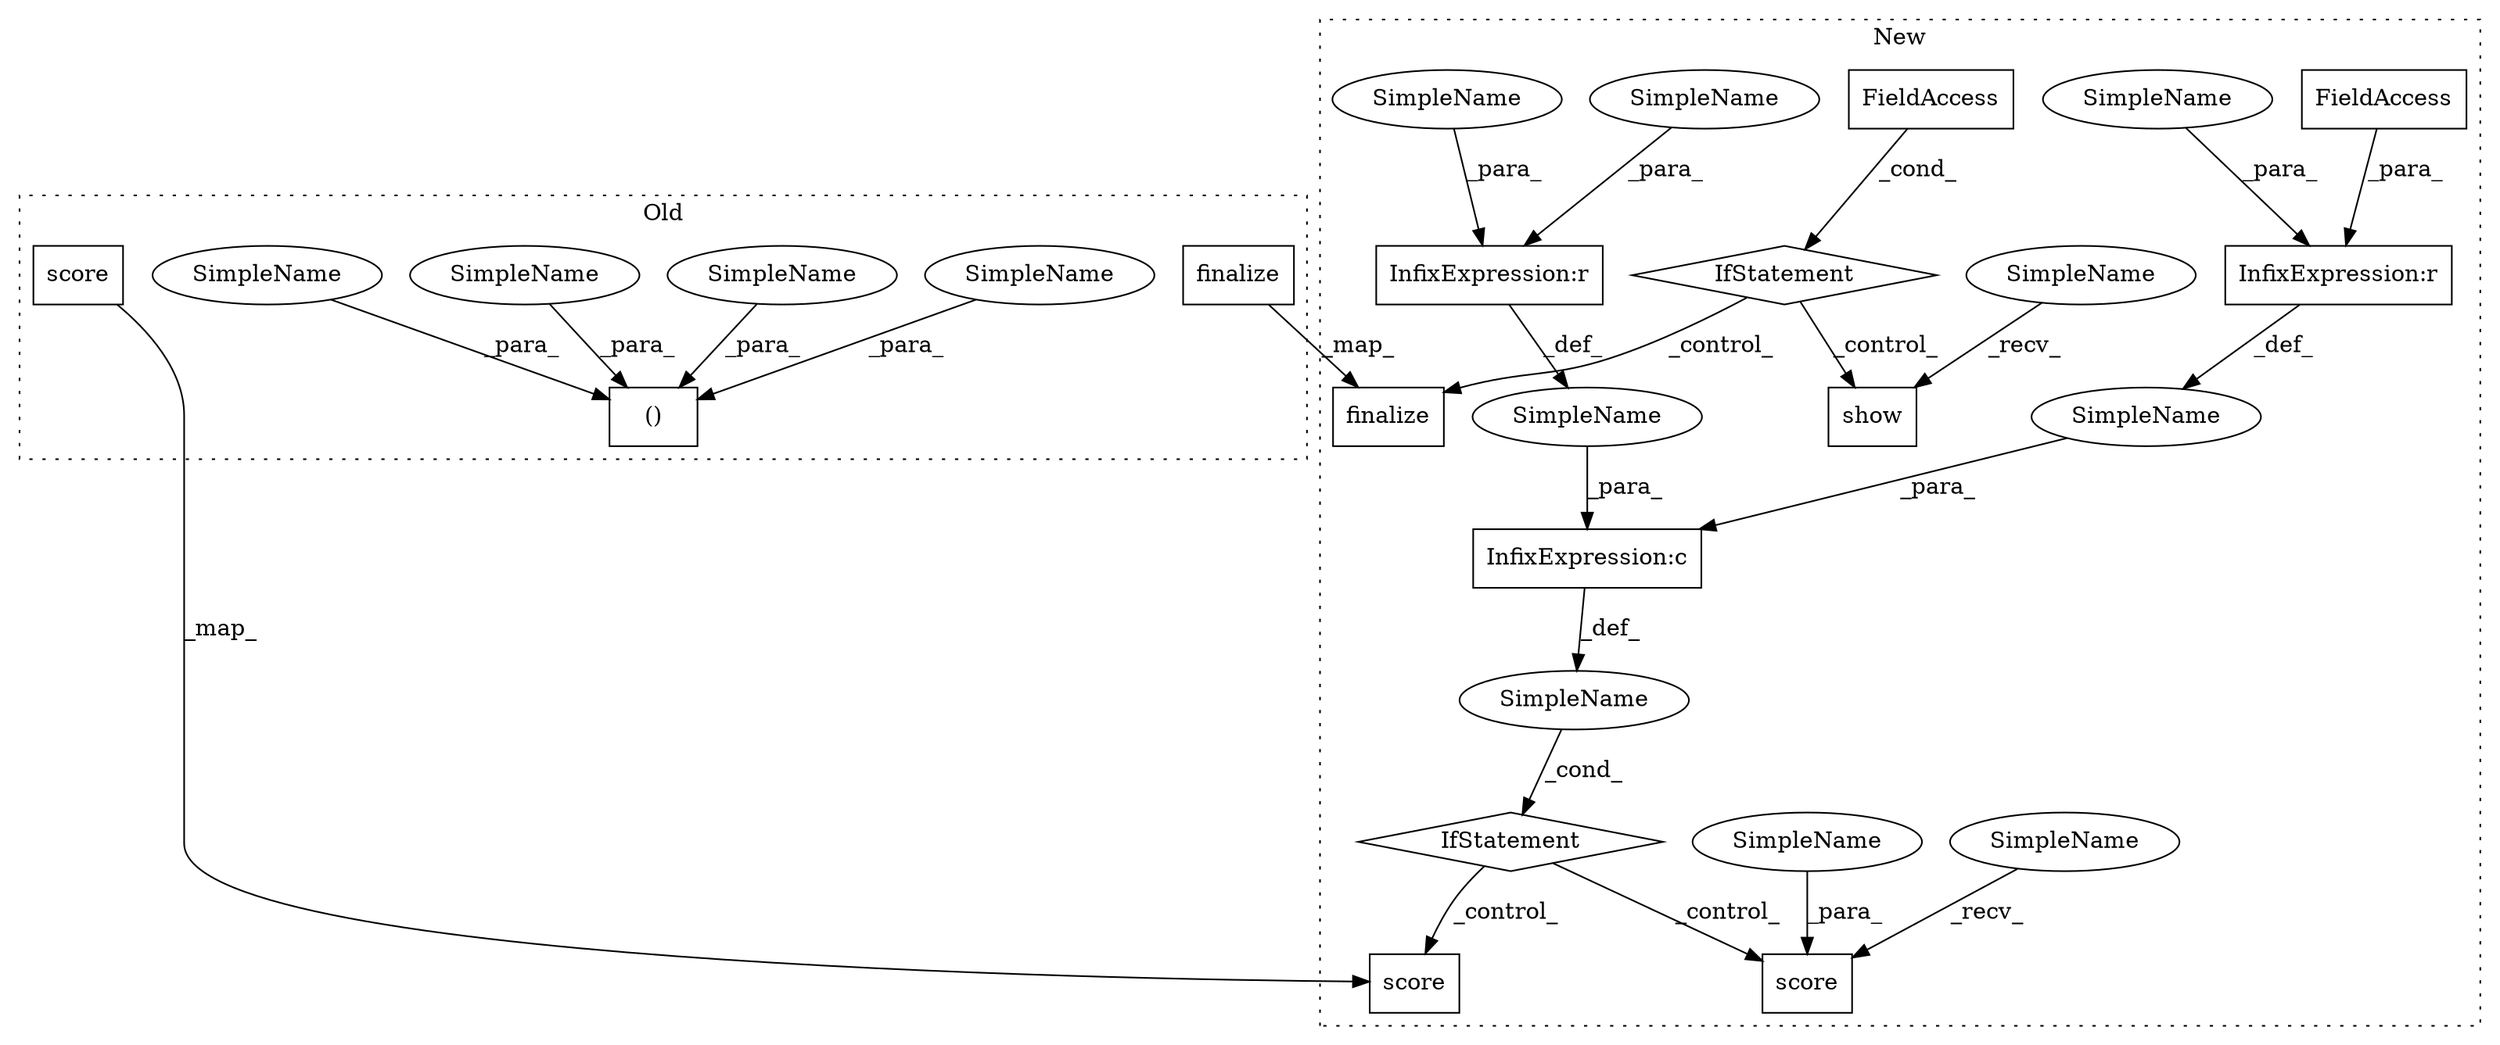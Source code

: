 digraph G {
subgraph cluster0 {
1 [label="finalize" a="32" s="5703" l="10" shape="box"];
7 [label="score" a="32" s="5666,5685" l="6,1" shape="box"];
10 [label="()" a="106" s="5494" l="65" shape="box"];
18 [label="SimpleName" a="42" s="5494" l="7" shape="ellipse"];
20 [label="SimpleName" a="42" s="5533" l="7" shape="ellipse"];
24 [label="SimpleName" a="42" s="5553" l="6" shape="ellipse"];
27 [label="SimpleName" a="42" s="5514" l="6" shape="ellipse"];
label = "Old";
style="dotted";
}
subgraph cluster1 {
2 [label="finalize" a="32" s="5634" l="10" shape="box"];
3 [label="IfStatement" a="25" s="5566,5574" l="4,2" shape="diamond"];
4 [label="FieldAccess" a="22" s="5570" l="4" shape="box"];
5 [label="show" a="32" s="5595" l="6" shape="box"];
6 [label="score" a="32" s="5479,5498" l="6,1" shape="box"];
8 [label="IfStatement" a="25" s="5418,5458" l="4,2" shape="diamond"];
9 [label="SimpleName" a="42" s="" l="" shape="ellipse"];
11 [label="score" a="32" s="5532,5553" l="6,1" shape="box"];
12 [label="InfixExpression:c" a="27" s="5438" l="4" shape="box"];
13 [label="SimpleName" a="42" s="" l="" shape="ellipse"];
14 [label="InfixExpression:r" a="27" s="5429" l="4" shape="box"];
15 [label="InfixExpression:r" a="27" s="5449" l="4" shape="box"];
16 [label="FieldAccess" a="22" s="5443" l="6" shape="box"];
17 [label="SimpleName" a="42" s="" l="" shape="ellipse"];
19 [label="SimpleName" a="42" s="5538" l="7" shape="ellipse"];
21 [label="SimpleName" a="42" s="5433" l="4" shape="ellipse"];
22 [label="SimpleName" a="42" s="5453" l="4" shape="ellipse"];
23 [label="SimpleName" a="42" s="5423" l="6" shape="ellipse"];
25 [label="SimpleName" a="42" s="5521" l="10" shape="ellipse"];
26 [label="SimpleName" a="42" s="5584" l="10" shape="ellipse"];
label = "New";
style="dotted";
}
1 -> 2 [label="_map_"];
3 -> 2 [label="_control_"];
3 -> 5 [label="_control_"];
4 -> 3 [label="_cond_"];
7 -> 6 [label="_map_"];
8 -> 11 [label="_control_"];
8 -> 6 [label="_control_"];
9 -> 8 [label="_cond_"];
12 -> 9 [label="_def_"];
13 -> 12 [label="_para_"];
14 -> 13 [label="_def_"];
15 -> 17 [label="_def_"];
16 -> 15 [label="_para_"];
17 -> 12 [label="_para_"];
18 -> 10 [label="_para_"];
19 -> 11 [label="_para_"];
20 -> 10 [label="_para_"];
21 -> 14 [label="_para_"];
22 -> 15 [label="_para_"];
23 -> 14 [label="_para_"];
24 -> 10 [label="_para_"];
25 -> 11 [label="_recv_"];
26 -> 5 [label="_recv_"];
27 -> 10 [label="_para_"];
}